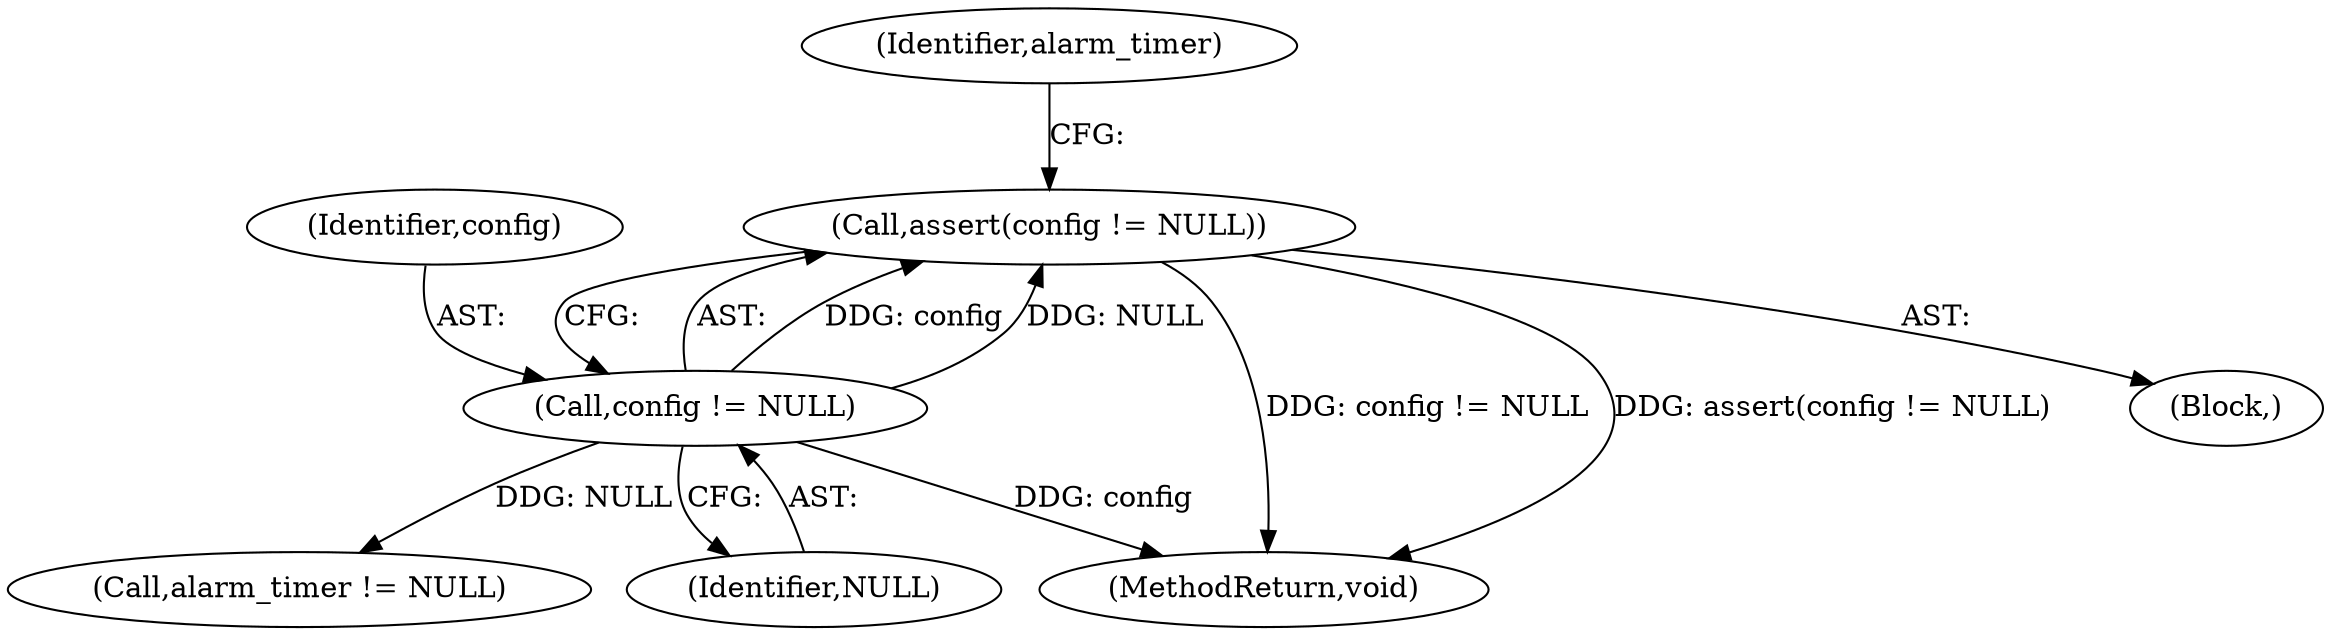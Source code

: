 digraph "0_Android_d77f1999ecece56c1cbb333f4ddc26f0b5bac2c5@API" {
"1000103" [label="(Call,assert(config != NULL))"];
"1000104" [label="(Call,config != NULL)"];
"1000104" [label="(Call,config != NULL)"];
"1000102" [label="(Block,)"];
"1000109" [label="(Identifier,alarm_timer)"];
"1000106" [label="(Identifier,NULL)"];
"1000105" [label="(Identifier,config)"];
"1000108" [label="(Call,alarm_timer != NULL)"];
"1000103" [label="(Call,assert(config != NULL))"];
"1000114" [label="(MethodReturn,void)"];
"1000103" -> "1000102"  [label="AST: "];
"1000103" -> "1000104"  [label="CFG: "];
"1000104" -> "1000103"  [label="AST: "];
"1000109" -> "1000103"  [label="CFG: "];
"1000103" -> "1000114"  [label="DDG: config != NULL"];
"1000103" -> "1000114"  [label="DDG: assert(config != NULL)"];
"1000104" -> "1000103"  [label="DDG: config"];
"1000104" -> "1000103"  [label="DDG: NULL"];
"1000104" -> "1000106"  [label="CFG: "];
"1000105" -> "1000104"  [label="AST: "];
"1000106" -> "1000104"  [label="AST: "];
"1000104" -> "1000114"  [label="DDG: config"];
"1000104" -> "1000108"  [label="DDG: NULL"];
}
